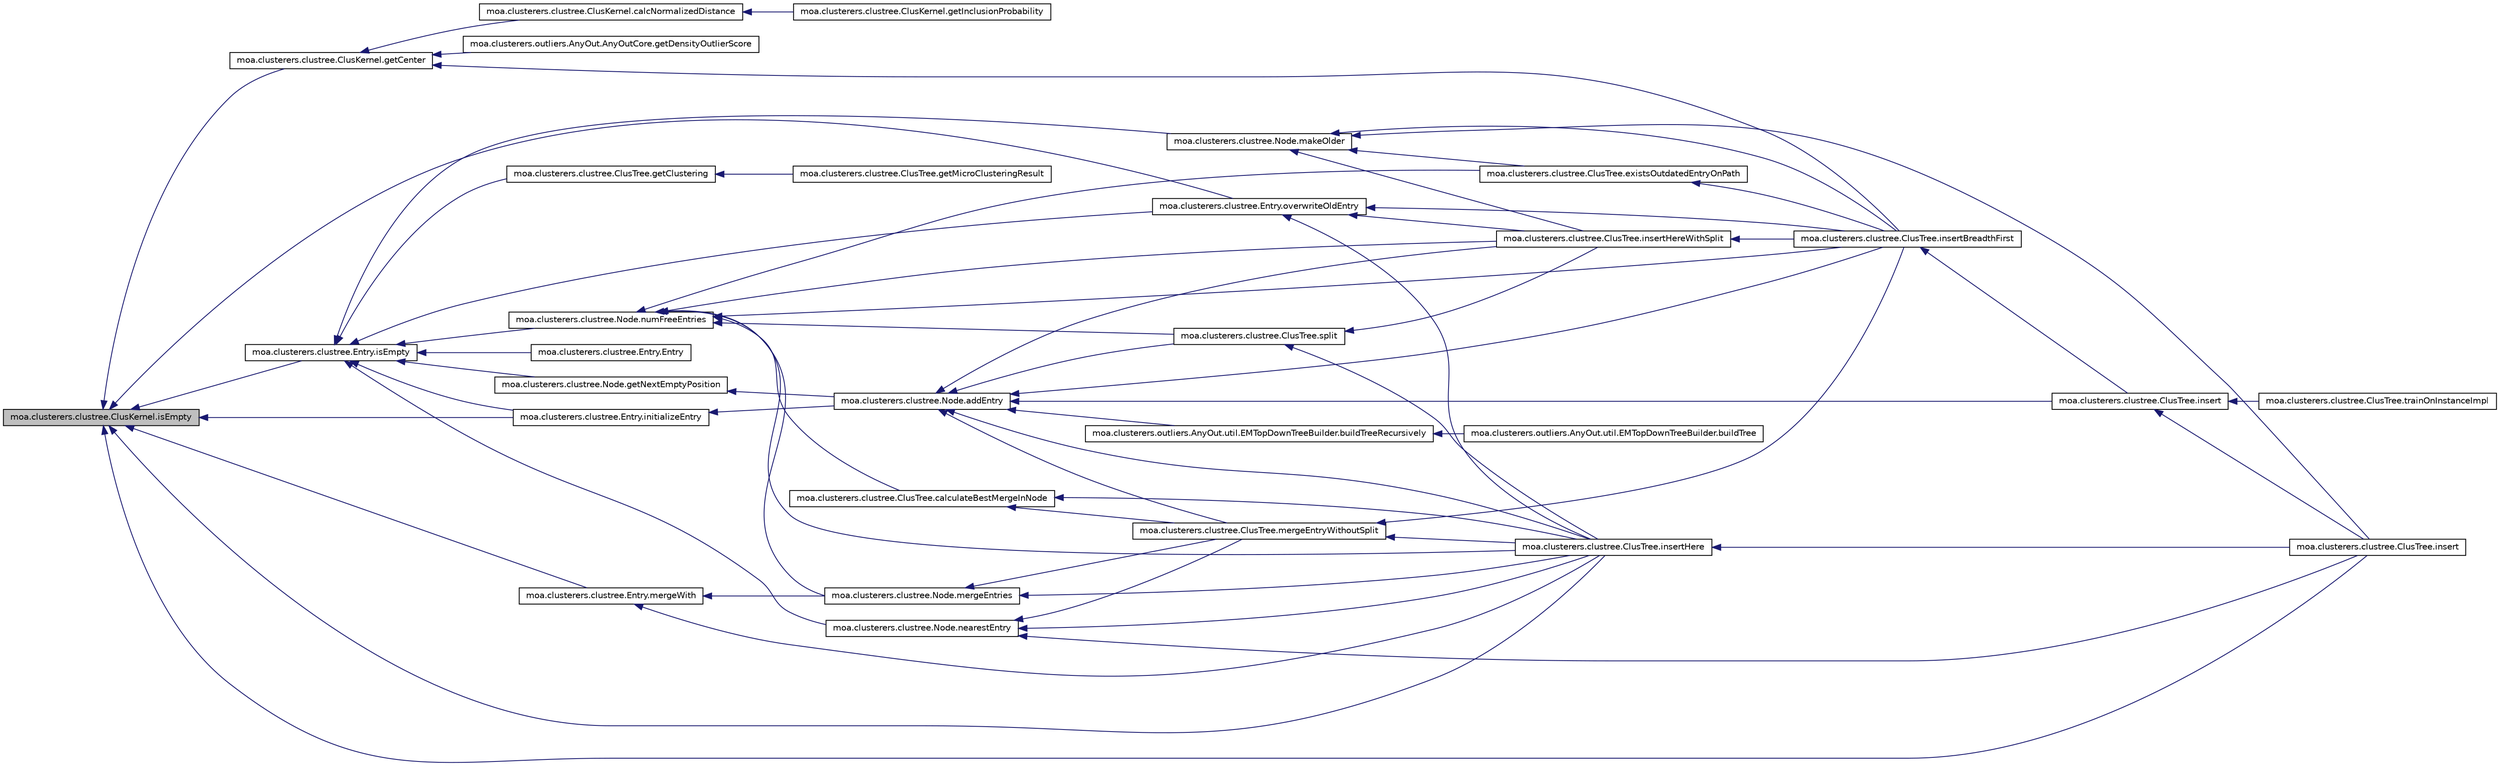 digraph G
{
  edge [fontname="Helvetica",fontsize="10",labelfontname="Helvetica",labelfontsize="10"];
  node [fontname="Helvetica",fontsize="10",shape=record];
  rankdir=LR;
  Node1 [label="moa.clusterers.clustree.ClusKernel.isEmpty",height=0.2,width=0.4,color="black", fillcolor="grey75", style="filled" fontcolor="black"];
  Node1 -> Node2 [dir=back,color="midnightblue",fontsize="10",style="solid",fontname="Helvetica"];
  Node2 [label="moa.clusterers.clustree.ClusKernel.getCenter",height=0.2,width=0.4,color="black", fillcolor="white", style="filled",URL="$classmoa_1_1clusterers_1_1clustree_1_1ClusKernel.html#a7f902903111565ba68a1c1859f55b5c8"];
  Node2 -> Node3 [dir=back,color="midnightblue",fontsize="10",style="solid",fontname="Helvetica"];
  Node3 [label="moa.clusterers.clustree.ClusKernel.calcNormalizedDistance",height=0.2,width=0.4,color="black", fillcolor="white", style="filled",URL="$classmoa_1_1clusterers_1_1clustree_1_1ClusKernel.html#a706447e5a8160c3404a70bb4c3ad4603",tooltip="Calculate the normalized euclidean distance (Mahalanobis distance for distribution..."];
  Node3 -> Node4 [dir=back,color="midnightblue",fontsize="10",style="solid",fontname="Helvetica"];
  Node4 [label="moa.clusterers.clustree.ClusKernel.getInclusionProbability",height=0.2,width=0.4,color="black", fillcolor="white", style="filled",URL="$classmoa_1_1clusterers_1_1clustree_1_1ClusKernel.html#a1cc93640c3a7749309c5bac25a2d6132",tooltip="Returns the probability of the given point belonging to this cluster."];
  Node2 -> Node5 [dir=back,color="midnightblue",fontsize="10",style="solid",fontname="Helvetica"];
  Node5 [label="moa.clusterers.outliers.AnyOut.AnyOutCore.getDensityOutlierScore",height=0.2,width=0.4,color="black", fillcolor="white", style="filled",URL="$classmoa_1_1clusterers_1_1outliers_1_1AnyOut_1_1AnyOutCore.html#a8a84217f45c098cbbc91abfa97540b24"];
  Node2 -> Node6 [dir=back,color="midnightblue",fontsize="10",style="solid",fontname="Helvetica"];
  Node6 [label="moa.clusterers.clustree.ClusTree.insertBreadthFirst",height=0.2,width=0.4,color="black", fillcolor="white", style="filled",URL="$classmoa_1_1clusterers_1_1clustree_1_1ClusTree.html#a7998f24fe858f360f96c6557f7aada85",tooltip="insert newPoint into the tree using the BreadthFirst strategy, i.e."];
  Node6 -> Node7 [dir=back,color="midnightblue",fontsize="10",style="solid",fontname="Helvetica"];
  Node7 [label="moa.clusterers.clustree.ClusTree.insert",height=0.2,width=0.4,color="black", fillcolor="white", style="filled",URL="$classmoa_1_1clusterers_1_1clustree_1_1ClusTree.html#a1fcbd4768f2142bdae4d88c80e0323e9",tooltip="Insert a new point in the Tree."];
  Node7 -> Node8 [dir=back,color="midnightblue",fontsize="10",style="solid",fontname="Helvetica"];
  Node8 [label="moa.clusterers.clustree.ClusTree.insert",height=0.2,width=0.4,color="black", fillcolor="white", style="filled",URL="$classmoa_1_1clusterers_1_1clustree_1_1ClusTree.html#a8945983f656f329d5a7e4f1e321e5c3b"];
  Node7 -> Node9 [dir=back,color="midnightblue",fontsize="10",style="solid",fontname="Helvetica"];
  Node9 [label="moa.clusterers.clustree.ClusTree.trainOnInstanceImpl",height=0.2,width=0.4,color="black", fillcolor="white", style="filled",URL="$classmoa_1_1clusterers_1_1clustree_1_1ClusTree.html#a8fd397a6344c5b97fe5cf44fcf8b2db9"];
  Node1 -> Node10 [dir=back,color="midnightblue",fontsize="10",style="solid",fontname="Helvetica"];
  Node10 [label="moa.clusterers.clustree.Entry.initializeEntry",height=0.2,width=0.4,color="black", fillcolor="white", style="filled",URL="$classmoa_1_1clusterers_1_1clustree_1_1Entry.html#abe15b89dc8087576ea440c5b79a11daf",tooltip="When this entry is empty, give it it&#39;s first values."];
  Node10 -> Node11 [dir=back,color="midnightblue",fontsize="10",style="solid",fontname="Helvetica"];
  Node11 [label="moa.clusterers.clustree.Node.addEntry",height=0.2,width=0.4,color="black", fillcolor="white", style="filled",URL="$classmoa_1_1clusterers_1_1clustree_1_1Node.html#a6afa5be4c7a2bba3be60383747b5508c",tooltip="Add a new Entry to this node."];
  Node11 -> Node12 [dir=back,color="midnightblue",fontsize="10",style="solid",fontname="Helvetica"];
  Node12 [label="moa.clusterers.outliers.AnyOut.util.EMTopDownTreeBuilder.buildTreeRecursively",height=0.2,width=0.4,color="black", fillcolor="white", style="filled",URL="$classmoa_1_1clusterers_1_1outliers_1_1AnyOut_1_1util_1_1EMTopDownTreeBuilder.html#a394b8e05a206e812ae2b07858795bcfc"];
  Node12 -> Node13 [dir=back,color="midnightblue",fontsize="10",style="solid",fontname="Helvetica"];
  Node13 [label="moa.clusterers.outliers.AnyOut.util.EMTopDownTreeBuilder.buildTree",height=0.2,width=0.4,color="black", fillcolor="white", style="filled",URL="$classmoa_1_1clusterers_1_1outliers_1_1AnyOut_1_1util_1_1EMTopDownTreeBuilder.html#a5fb2cfd0dd791730337f3a72a150d007"];
  Node11 -> Node7 [dir=back,color="midnightblue",fontsize="10",style="solid",fontname="Helvetica"];
  Node11 -> Node6 [dir=back,color="midnightblue",fontsize="10",style="solid",fontname="Helvetica"];
  Node11 -> Node14 [dir=back,color="midnightblue",fontsize="10",style="solid",fontname="Helvetica"];
  Node14 [label="moa.clusterers.clustree.ClusTree.insertHere",height=0.2,width=0.4,color="black", fillcolor="white", style="filled",URL="$classmoa_1_1clusterers_1_1clustree_1_1ClusTree.html#a036b945ba16cbe4f9dc66fcf1e0fd60d"];
  Node14 -> Node8 [dir=back,color="midnightblue",fontsize="10",style="solid",fontname="Helvetica"];
  Node11 -> Node15 [dir=back,color="midnightblue",fontsize="10",style="solid",fontname="Helvetica"];
  Node15 [label="moa.clusterers.clustree.ClusTree.insertHereWithSplit",height=0.2,width=0.4,color="black", fillcolor="white", style="filled",URL="$classmoa_1_1clusterers_1_1clustree_1_1ClusTree.html#a650e952fc922b0305c024c1ac76cd1ac",tooltip="Method called by insertBreadthFirst."];
  Node15 -> Node6 [dir=back,color="midnightblue",fontsize="10",style="solid",fontname="Helvetica"];
  Node11 -> Node16 [dir=back,color="midnightblue",fontsize="10",style="solid",fontname="Helvetica"];
  Node16 [label="moa.clusterers.clustree.ClusTree.mergeEntryWithoutSplit",height=0.2,width=0.4,color="black", fillcolor="white", style="filled",URL="$classmoa_1_1clusterers_1_1clustree_1_1ClusTree.html#a344cb4a855b69ffcc8b8e0b1381d7952",tooltip="Inserts an Entry into a Node without inducing a split."];
  Node16 -> Node6 [dir=back,color="midnightblue",fontsize="10",style="solid",fontname="Helvetica"];
  Node16 -> Node14 [dir=back,color="midnightblue",fontsize="10",style="solid",fontname="Helvetica"];
  Node11 -> Node17 [dir=back,color="midnightblue",fontsize="10",style="solid",fontname="Helvetica"];
  Node17 [label="moa.clusterers.clustree.ClusTree.split",height=0.2,width=0.4,color="black", fillcolor="white", style="filled",URL="$classmoa_1_1clusterers_1_1clustree_1_1ClusTree.html#a2b13ed32dddc7452296ac0a8f458c7ca",tooltip="Performs a (2,2) split on the given node with the given entry."];
  Node17 -> Node14 [dir=back,color="midnightblue",fontsize="10",style="solid",fontname="Helvetica"];
  Node17 -> Node15 [dir=back,color="midnightblue",fontsize="10",style="solid",fontname="Helvetica"];
  Node1 -> Node8 [dir=back,color="midnightblue",fontsize="10",style="solid",fontname="Helvetica"];
  Node1 -> Node14 [dir=back,color="midnightblue",fontsize="10",style="solid",fontname="Helvetica"];
  Node1 -> Node18 [dir=back,color="midnightblue",fontsize="10",style="solid",fontname="Helvetica"];
  Node18 [label="moa.clusterers.clustree.Entry.isEmpty",height=0.2,width=0.4,color="black", fillcolor="white", style="filled",URL="$classmoa_1_1clusterers_1_1clustree_1_1Entry.html#ad9a372cb27cd0456f5c9e5a5da020b17",tooltip="Check if this Entry is empty or not."];
  Node18 -> Node19 [dir=back,color="midnightblue",fontsize="10",style="solid",fontname="Helvetica"];
  Node19 [label="moa.clusterers.clustree.Entry.Entry",height=0.2,width=0.4,color="black", fillcolor="white", style="filled",URL="$classmoa_1_1clusterers_1_1clustree_1_1Entry.html#a4f607451c3bf621900448ce69bdbac4c",tooltip="Constructor that creates an Entry that points to the given node."];
  Node18 -> Node20 [dir=back,color="midnightblue",fontsize="10",style="solid",fontname="Helvetica"];
  Node20 [label="moa.clusterers.clustree.ClusTree.getClustering",height=0.2,width=0.4,color="black", fillcolor="white", style="filled",URL="$classmoa_1_1clusterers_1_1clustree_1_1ClusTree.html#a6c824e0f1fcf7f5c40b1ce34c4ee0130"];
  Node20 -> Node21 [dir=back,color="midnightblue",fontsize="10",style="solid",fontname="Helvetica"];
  Node21 [label="moa.clusterers.clustree.ClusTree.getMicroClusteringResult",height=0.2,width=0.4,color="black", fillcolor="white", style="filled",URL="$classmoa_1_1clusterers_1_1clustree_1_1ClusTree.html#a42dc872fb34f7714e3c083a266131ee8"];
  Node18 -> Node22 [dir=back,color="midnightblue",fontsize="10",style="solid",fontname="Helvetica"];
  Node22 [label="moa.clusterers.clustree.Node.getNextEmptyPosition",height=0.2,width=0.4,color="black", fillcolor="white", style="filled",URL="$classmoa_1_1clusterers_1_1clustree_1_1Node.html#a88fcda3be156591ea7c671f60475b7cf",tooltip="Returns the position of the next free Entry."];
  Node22 -> Node11 [dir=back,color="midnightblue",fontsize="10",style="solid",fontname="Helvetica"];
  Node18 -> Node10 [dir=back,color="midnightblue",fontsize="10",style="solid",fontname="Helvetica"];
  Node18 -> Node23 [dir=back,color="midnightblue",fontsize="10",style="solid",fontname="Helvetica"];
  Node23 [label="moa.clusterers.clustree.Node.makeOlder",height=0.2,width=0.4,color="black", fillcolor="white", style="filled",URL="$classmoa_1_1clusterers_1_1clustree_1_1Node.html#ab0ebdeafbb74d7d6495ecb691a865f20"];
  Node23 -> Node24 [dir=back,color="midnightblue",fontsize="10",style="solid",fontname="Helvetica"];
  Node24 [label="moa.clusterers.clustree.ClusTree.existsOutdatedEntryOnPath",height=0.2,width=0.4,color="black", fillcolor="white", style="filled",URL="$classmoa_1_1clusterers_1_1clustree_1_1ClusTree.html#a20dce56eedf22741eb72524ccd135b1d",tooltip="This method checks if there is an outdated (or empty) entry on the path from node..."];
  Node24 -> Node6 [dir=back,color="midnightblue",fontsize="10",style="solid",fontname="Helvetica"];
  Node23 -> Node8 [dir=back,color="midnightblue",fontsize="10",style="solid",fontname="Helvetica"];
  Node23 -> Node6 [dir=back,color="midnightblue",fontsize="10",style="solid",fontname="Helvetica"];
  Node23 -> Node15 [dir=back,color="midnightblue",fontsize="10",style="solid",fontname="Helvetica"];
  Node18 -> Node25 [dir=back,color="midnightblue",fontsize="10",style="solid",fontname="Helvetica"];
  Node25 [label="moa.clusterers.clustree.Node.nearestEntry",height=0.2,width=0.4,color="black", fillcolor="white", style="filled",URL="$classmoa_1_1clusterers_1_1clustree_1_1Node.html#a9f6542affee04b5a17698c10bf71fd04",tooltip="Returns the neareast Entry to the given Cluster."];
  Node25 -> Node8 [dir=back,color="midnightblue",fontsize="10",style="solid",fontname="Helvetica"];
  Node25 -> Node14 [dir=back,color="midnightblue",fontsize="10",style="solid",fontname="Helvetica"];
  Node25 -> Node16 [dir=back,color="midnightblue",fontsize="10",style="solid",fontname="Helvetica"];
  Node18 -> Node26 [dir=back,color="midnightblue",fontsize="10",style="solid",fontname="Helvetica"];
  Node26 [label="moa.clusterers.clustree.Node.numFreeEntries",height=0.2,width=0.4,color="black", fillcolor="white", style="filled",URL="$classmoa_1_1clusterers_1_1clustree_1_1Node.html#a2d0e202c1ae236d13cffd616fb152010",tooltip="Return the number of free Entrys in this node."];
  Node26 -> Node27 [dir=back,color="midnightblue",fontsize="10",style="solid",fontname="Helvetica"];
  Node27 [label="moa.clusterers.clustree.ClusTree.calculateBestMergeInNode",height=0.2,width=0.4,color="black", fillcolor="white", style="filled",URL="$classmoa_1_1clusterers_1_1clustree_1_1ClusTree.html#a7a86b051d0547c6c7e9e14dcdfc385b9",tooltip="Calculates the best merge possible between two nodes in a node."];
  Node27 -> Node14 [dir=back,color="midnightblue",fontsize="10",style="solid",fontname="Helvetica"];
  Node27 -> Node16 [dir=back,color="midnightblue",fontsize="10",style="solid",fontname="Helvetica"];
  Node26 -> Node24 [dir=back,color="midnightblue",fontsize="10",style="solid",fontname="Helvetica"];
  Node26 -> Node6 [dir=back,color="midnightblue",fontsize="10",style="solid",fontname="Helvetica"];
  Node26 -> Node14 [dir=back,color="midnightblue",fontsize="10",style="solid",fontname="Helvetica"];
  Node26 -> Node15 [dir=back,color="midnightblue",fontsize="10",style="solid",fontname="Helvetica"];
  Node26 -> Node28 [dir=back,color="midnightblue",fontsize="10",style="solid",fontname="Helvetica"];
  Node28 [label="moa.clusterers.clustree.Node.mergeEntries",height=0.2,width=0.4,color="black", fillcolor="white", style="filled",URL="$classmoa_1_1clusterers_1_1clustree_1_1Node.html#a363585ee74aa37a8ec2f7d9a77781ba3",tooltip="Merge the two entries at the given position."];
  Node28 -> Node14 [dir=back,color="midnightblue",fontsize="10",style="solid",fontname="Helvetica"];
  Node28 -> Node16 [dir=back,color="midnightblue",fontsize="10",style="solid",fontname="Helvetica"];
  Node26 -> Node17 [dir=back,color="midnightblue",fontsize="10",style="solid",fontname="Helvetica"];
  Node18 -> Node29 [dir=back,color="midnightblue",fontsize="10",style="solid",fontname="Helvetica"];
  Node29 [label="moa.clusterers.clustree.Entry.overwriteOldEntry",height=0.2,width=0.4,color="black", fillcolor="white", style="filled",URL="$classmoa_1_1clusterers_1_1clustree_1_1Entry.html#a7731defba51740b36c4025255a5415d2",tooltip="Overwrites the LS, SS and weightedN in the data cluster of this Entry to the values..."];
  Node29 -> Node6 [dir=back,color="midnightblue",fontsize="10",style="solid",fontname="Helvetica"];
  Node29 -> Node14 [dir=back,color="midnightblue",fontsize="10",style="solid",fontname="Helvetica"];
  Node29 -> Node15 [dir=back,color="midnightblue",fontsize="10",style="solid",fontname="Helvetica"];
  Node1 -> Node30 [dir=back,color="midnightblue",fontsize="10",style="solid",fontname="Helvetica"];
  Node30 [label="moa.clusterers.clustree.Entry.mergeWith",height=0.2,width=0.4,color="black", fillcolor="white", style="filled",URL="$classmoa_1_1clusterers_1_1clustree_1_1Entry.html#a04a8fa3a2017bd967520242ab5f70c1e",tooltip="Merge this entry witht the given Entry."];
  Node30 -> Node14 [dir=back,color="midnightblue",fontsize="10",style="solid",fontname="Helvetica"];
  Node30 -> Node28 [dir=back,color="midnightblue",fontsize="10",style="solid",fontname="Helvetica"];
  Node1 -> Node29 [dir=back,color="midnightblue",fontsize="10",style="solid",fontname="Helvetica"];
}
